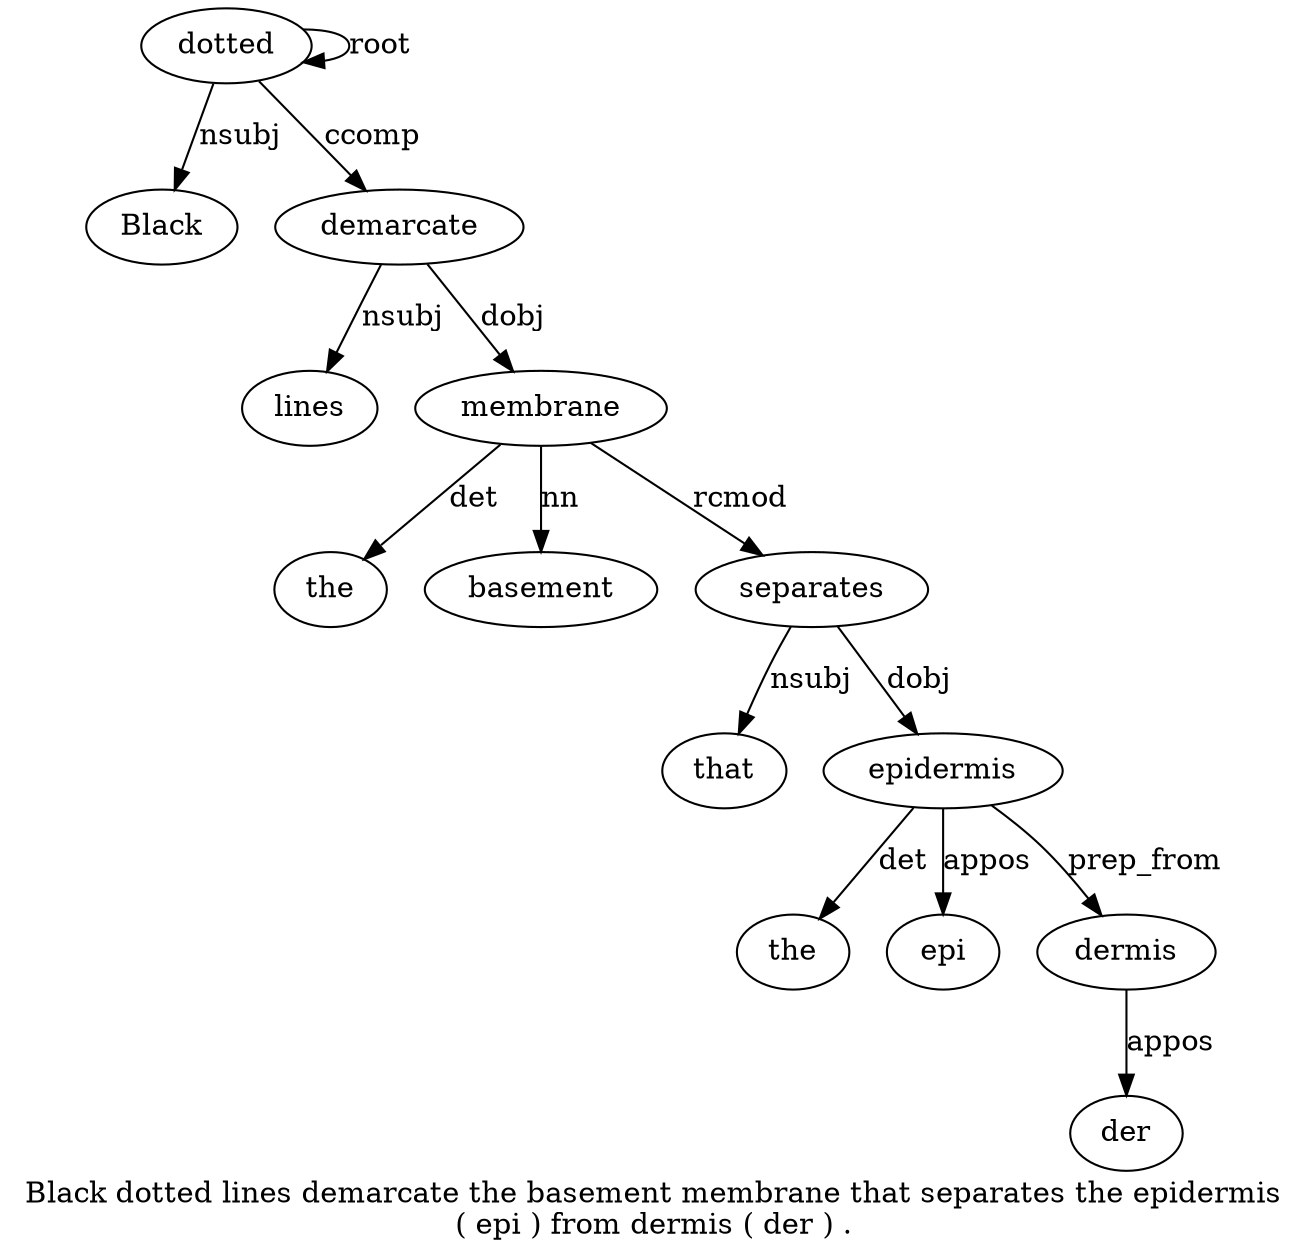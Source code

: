 digraph "Black dotted lines demarcate the basement membrane that separates the epidermis ( epi ) from dermis ( der ) ." {
label="Black dotted lines demarcate the basement membrane that separates the epidermis
( epi ) from dermis ( der ) .";
dotted2 [style=filled, fillcolor=white, label=dotted];
Black1 [style=filled, fillcolor=white, label=Black];
dotted2 -> Black1  [label=nsubj];
dotted2 -> dotted2  [label=root];
demarcate4 [style=filled, fillcolor=white, label=demarcate];
lines3 [style=filled, fillcolor=white, label=lines];
demarcate4 -> lines3  [label=nsubj];
dotted2 -> demarcate4  [label=ccomp];
membrane7 [style=filled, fillcolor=white, label=membrane];
the5 [style=filled, fillcolor=white, label=the];
membrane7 -> the5  [label=det];
basement6 [style=filled, fillcolor=white, label=basement];
membrane7 -> basement6  [label=nn];
demarcate4 -> membrane7  [label=dobj];
separates9 [style=filled, fillcolor=white, label=separates];
that8 [style=filled, fillcolor=white, label=that];
separates9 -> that8  [label=nsubj];
membrane7 -> separates9  [label=rcmod];
epidermis11 [style=filled, fillcolor=white, label=epidermis];
the10 [style=filled, fillcolor=white, label=the];
epidermis11 -> the10  [label=det];
separates9 -> epidermis11  [label=dobj];
epi13 [style=filled, fillcolor=white, label=epi];
epidermis11 -> epi13  [label=appos];
dermis16 [style=filled, fillcolor=white, label=dermis];
epidermis11 -> dermis16  [label=prep_from];
der18 [style=filled, fillcolor=white, label=der];
dermis16 -> der18  [label=appos];
}
